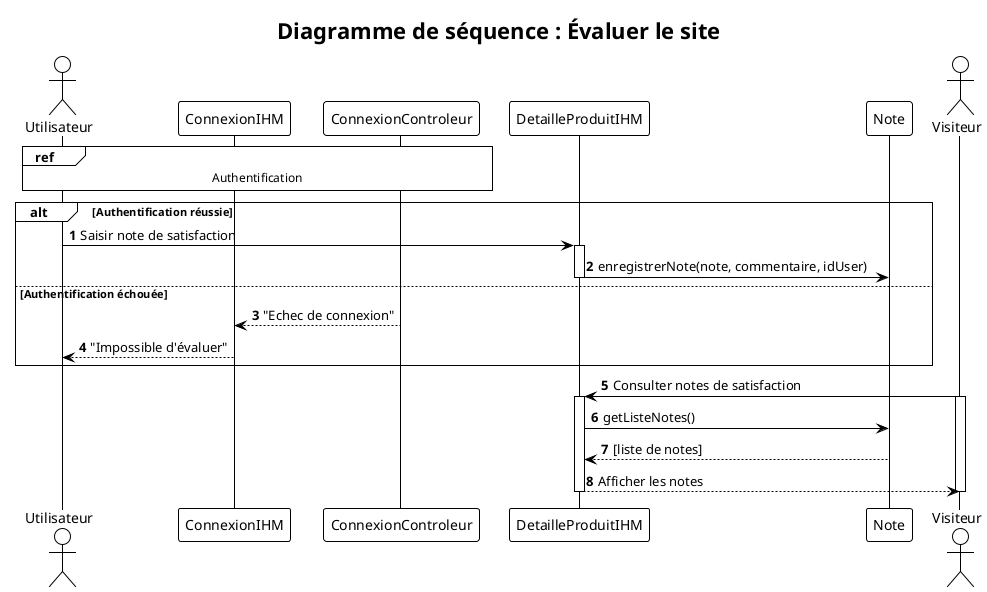 @startuml
!theme plain
autonumber

actor "Utilisateur" as U
participant "ConnexionIHM" as ConnIHM
participant "ConnexionControleur" as ConnCTRL
participant "DetailleProduitIHM" as DPIHM
participant "Note" as N
actor "Visiteur" as V

title Diagramme de séquence : Évaluer le site

ref over U, ConnIHM, ConnCTRL : Authentification

alt Authentification réussie
    U -> DPIHM : Saisir note de satisfaction
    activate DPIHM
    DPIHM -> N : enregistrerNote(note, commentaire, idUser)
    deactivate DPIHM
else Authentification échouée
    ConnCTRL --> ConnIHM : "Echec de connexion"
    ConnIHM --> U : "Impossible d'évaluer"
end

V -> DPIHM : Consulter notes de satisfaction
activate V
activate DPIHM
DPIHM -> N : getListeNotes()
N --> DPIHM : [liste de notes]
DPIHM --> V : Afficher les notes
deactivate DPIHM
deactivate V
@enduml